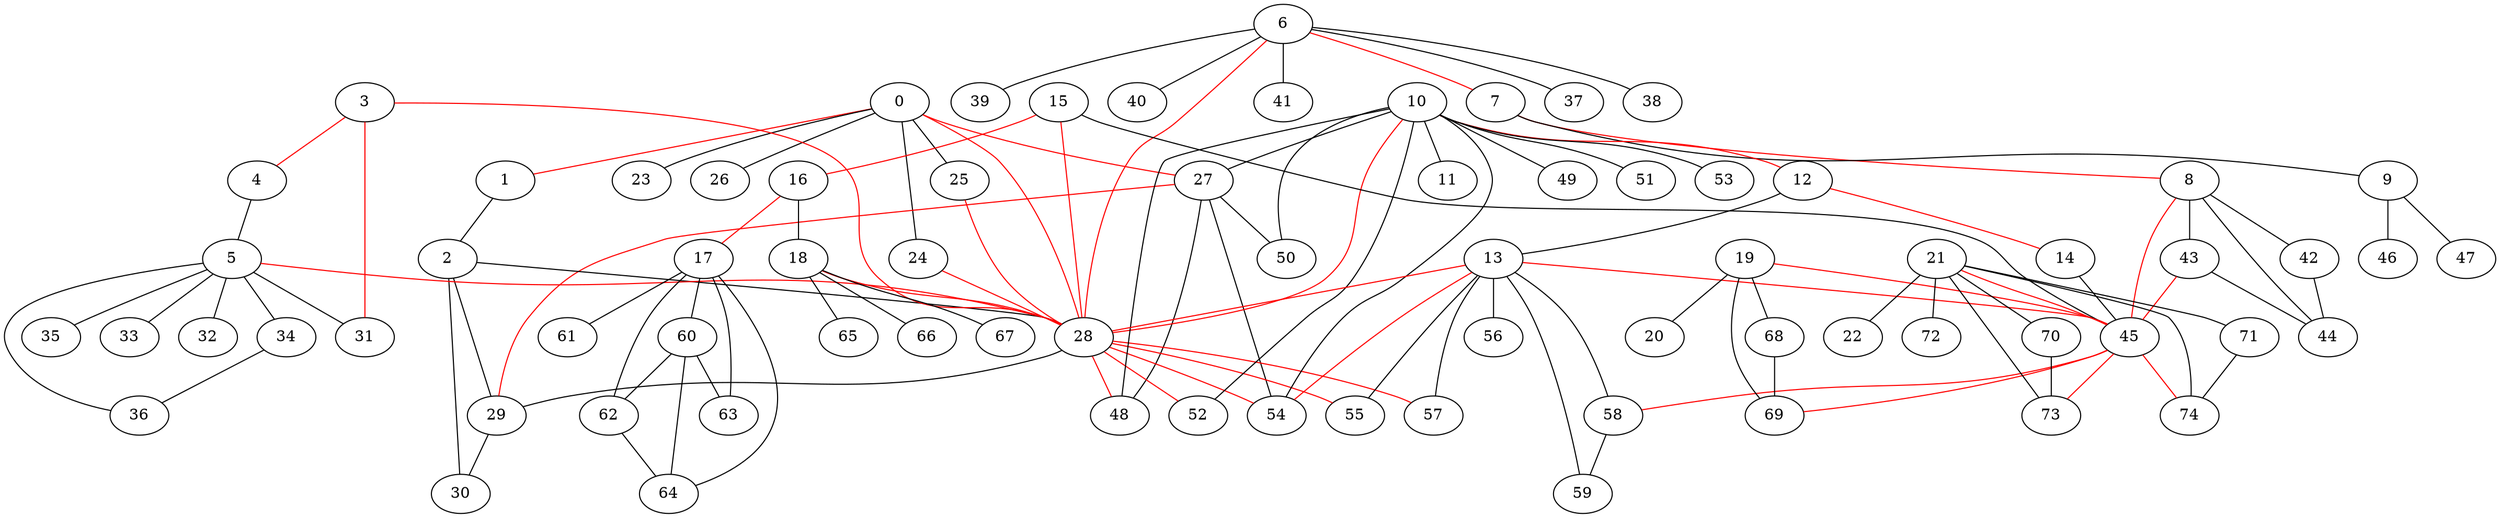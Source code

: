 graph {
	0 -- 1 [color=red]
	0 -- 23
	0 -- 24
	0 -- 25
	0 -- 26
	0 -- 27 [color=red]
	0 -- 28 [color=red]
	1 -- 2
	2 -- 28
	2 -- 29
	2 -- 30
	3 -- 4 [color=red]
	3 -- 28 [color=red]
	3 -- 31 [color=red]
	4 -- 5
	5 -- 28 [color=red]
	5 -- 31
	5 -- 32
	5 -- 33
	5 -- 34
	5 -- 35
	5 -- 36
	6 -- 7 [color=red]
	6 -- 28 [color=red]
	6 -- 37
	6 -- 38
	6 -- 39
	6 -- 40
	6 -- 41
	7 -- 8 [color=red]
	7 -- 9
	8 -- 42
	8 -- 43
	8 -- 44
	8 -- 45 [color=red]
	9 -- 46
	9 -- 47
	10 -- 11
	10 -- 12 [color=red]
	10 -- 27
	10 -- 28 [color=red]
	10 -- 48
	10 -- 49
	10 -- 50
	10 -- 51
	10 -- 52
	10 -- 53
	10 -- 54
	12 -- 13
	12 -- 14 [color=red]
	13 -- 28 [color=red]
	13 -- 45 [color=red]
	13 -- 54 [color=red]
	13 -- 55
	13 -- 56
	13 -- 57
	13 -- 58
	13 -- 59
	14 -- 45
	15 -- 16 [color=red]
	15 -- 28 [color=red]
	15 -- 45
	16 -- 17 [color=red]
	16 -- 18
	17 -- 60
	17 -- 61
	17 -- 62
	17 -- 63
	17 -- 64
	18 -- 28 [color=red]
	18 -- 65
	18 -- 66
	18 -- 67
	19 -- 20
	19 -- 45 [color=red]
	19 -- 68
	19 -- 69
	21 -- 22
	21 -- 45 [color=red]
	21 -- 70
	21 -- 71
	21 -- 72
	21 -- 73
	21 -- 74
	24 -- 28 [color=red]
	25 -- 28 [color=red]
	27 -- 29 [color=red]
	27 -- 48
	27 -- 50
	27 -- 54
	28 -- 29
	28 -- 48 [color=red]
	28 -- 52 [color=red]
	28 -- 54 [color=red]
	28 -- 55 [color=red]
	28 -- 57 [color=red]
	29 -- 30
	34 -- 36
	42 -- 44
	43 -- 44
	43 -- 45 [color=red]
	45 -- 58 [color=red]
	45 -- 69 [color=red]
	45 -- 73 [color=red]
	45 -- 74 [color=red]
	58 -- 59
	60 -- 62
	60 -- 63
	60 -- 64
	62 -- 64
	68 -- 69
	70 -- 73
	71 -- 74
}
